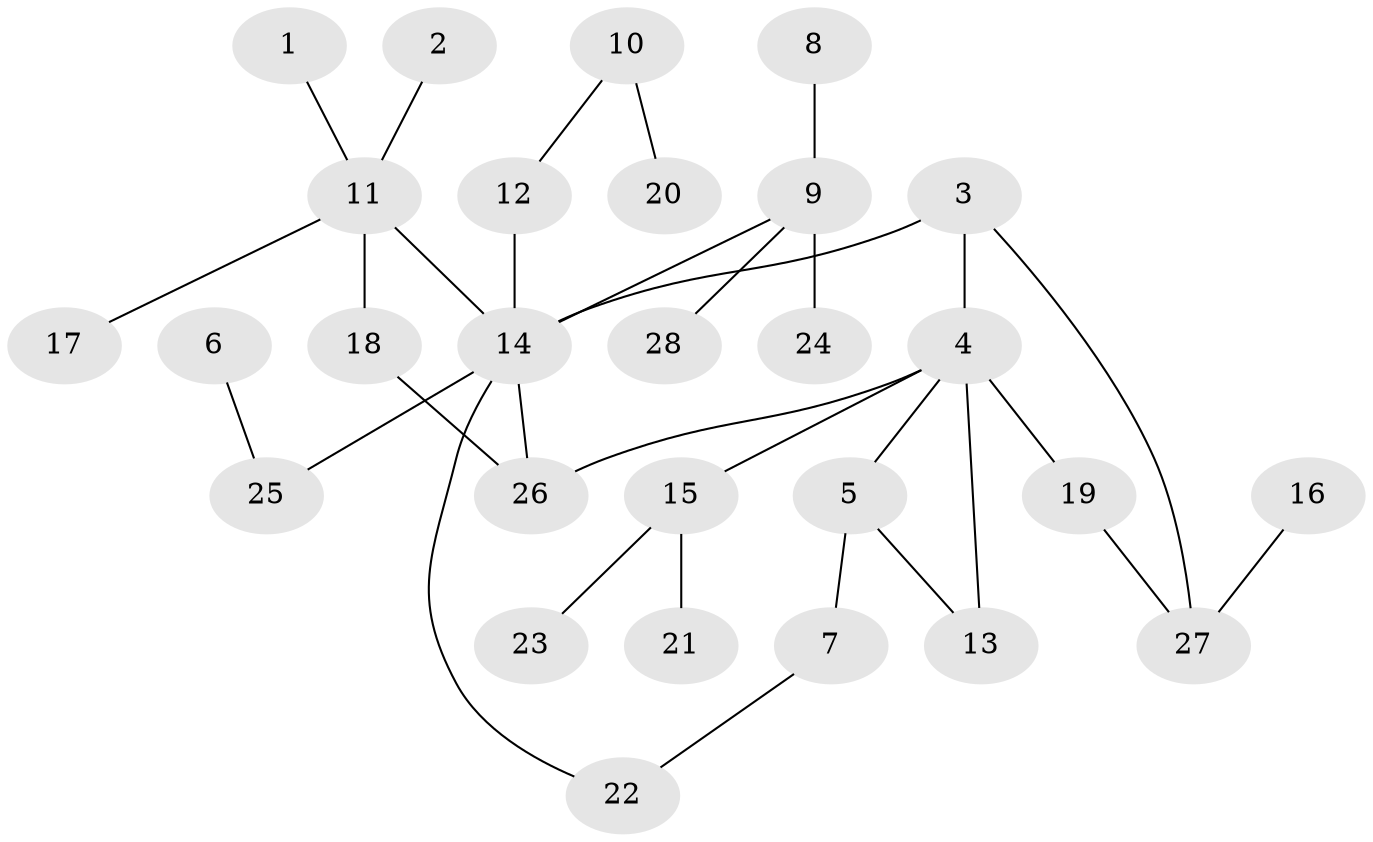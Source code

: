 // original degree distribution, {7: 0.017857142857142856, 10: 0.017857142857142856, 1: 0.625, 4: 0.07142857142857142, 5: 0.05357142857142857, 8: 0.017857142857142856, 3: 0.08928571428571429, 6: 0.017857142857142856, 2: 0.08928571428571429}
// Generated by graph-tools (version 1.1) at 2025/01/03/09/25 03:01:45]
// undirected, 28 vertices, 32 edges
graph export_dot {
graph [start="1"]
  node [color=gray90,style=filled];
  1;
  2;
  3;
  4;
  5;
  6;
  7;
  8;
  9;
  10;
  11;
  12;
  13;
  14;
  15;
  16;
  17;
  18;
  19;
  20;
  21;
  22;
  23;
  24;
  25;
  26;
  27;
  28;
  1 -- 11 [weight=1.0];
  2 -- 11 [weight=1.0];
  3 -- 4 [weight=1.0];
  3 -- 14 [weight=1.0];
  3 -- 27 [weight=1.0];
  4 -- 5 [weight=1.0];
  4 -- 13 [weight=1.0];
  4 -- 15 [weight=1.0];
  4 -- 19 [weight=1.0];
  4 -- 26 [weight=1.0];
  5 -- 7 [weight=1.0];
  5 -- 13 [weight=1.0];
  6 -- 25 [weight=1.0];
  7 -- 22 [weight=1.0];
  8 -- 9 [weight=1.0];
  9 -- 14 [weight=1.0];
  9 -- 24 [weight=1.0];
  9 -- 28 [weight=1.0];
  10 -- 12 [weight=1.0];
  10 -- 20 [weight=1.0];
  11 -- 14 [weight=1.0];
  11 -- 17 [weight=1.0];
  11 -- 18 [weight=1.0];
  12 -- 14 [weight=1.0];
  14 -- 22 [weight=1.0];
  14 -- 25 [weight=1.0];
  14 -- 26 [weight=1.0];
  15 -- 21 [weight=1.0];
  15 -- 23 [weight=1.0];
  16 -- 27 [weight=1.0];
  18 -- 26 [weight=1.0];
  19 -- 27 [weight=1.0];
}
